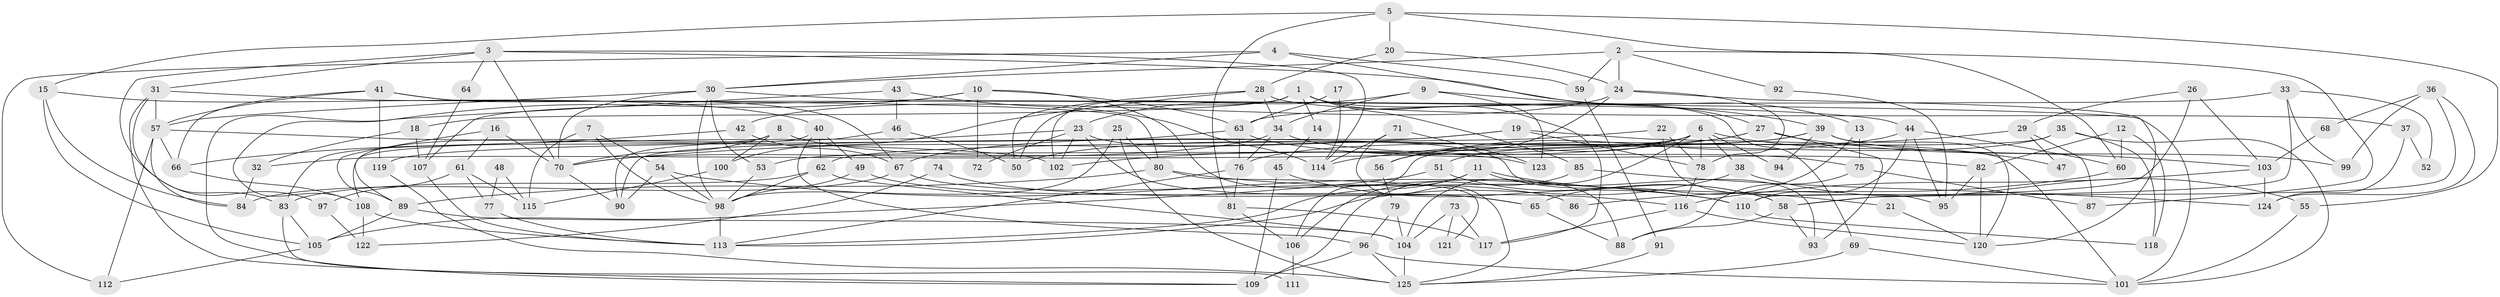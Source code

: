 // coarse degree distribution, {8: 0.07317073170731707, 6: 0.14634146341463414, 9: 0.06097560975609756, 5: 0.24390243902439024, 7: 0.04878048780487805, 2: 0.12195121951219512, 4: 0.07317073170731707, 3: 0.2073170731707317, 10: 0.024390243902439025}
// Generated by graph-tools (version 1.1) at 2025/52/02/27/25 19:52:07]
// undirected, 125 vertices, 250 edges
graph export_dot {
graph [start="1"]
  node [color=gray90,style=filled];
  1;
  2;
  3;
  4;
  5;
  6;
  7;
  8;
  9;
  10;
  11;
  12;
  13;
  14;
  15;
  16;
  17;
  18;
  19;
  20;
  21;
  22;
  23;
  24;
  25;
  26;
  27;
  28;
  29;
  30;
  31;
  32;
  33;
  34;
  35;
  36;
  37;
  38;
  39;
  40;
  41;
  42;
  43;
  44;
  45;
  46;
  47;
  48;
  49;
  50;
  51;
  52;
  53;
  54;
  55;
  56;
  57;
  58;
  59;
  60;
  61;
  62;
  63;
  64;
  65;
  66;
  67;
  68;
  69;
  70;
  71;
  72;
  73;
  74;
  75;
  76;
  77;
  78;
  79;
  80;
  81;
  82;
  83;
  84;
  85;
  86;
  87;
  88;
  89;
  90;
  91;
  92;
  93;
  94;
  95;
  96;
  97;
  98;
  99;
  100;
  101;
  102;
  103;
  104;
  105;
  106;
  107;
  108;
  109;
  110;
  111;
  112;
  113;
  114;
  115;
  116;
  117;
  118;
  119;
  120;
  121;
  122;
  123;
  124;
  125;
  1 -- 50;
  1 -- 85;
  1 -- 14;
  1 -- 18;
  1 -- 69;
  1 -- 102;
  1 -- 117;
  2 -- 30;
  2 -- 24;
  2 -- 59;
  2 -- 87;
  2 -- 92;
  3 -- 70;
  3 -- 13;
  3 -- 31;
  3 -- 64;
  3 -- 97;
  3 -- 114;
  4 -- 30;
  4 -- 112;
  4 -- 27;
  4 -- 59;
  5 -- 55;
  5 -- 15;
  5 -- 20;
  5 -- 60;
  5 -- 81;
  6 -- 104;
  6 -- 32;
  6 -- 38;
  6 -- 47;
  6 -- 53;
  6 -- 56;
  6 -- 78;
  6 -- 94;
  7 -- 98;
  7 -- 54;
  7 -- 115;
  8 -- 123;
  8 -- 83;
  8 -- 70;
  8 -- 100;
  9 -- 23;
  9 -- 39;
  9 -- 34;
  9 -- 123;
  10 -- 109;
  10 -- 88;
  10 -- 63;
  10 -- 72;
  10 -- 107;
  11 -- 113;
  11 -- 106;
  11 -- 21;
  11 -- 58;
  12 -- 82;
  12 -- 60;
  12 -- 118;
  13 -- 65;
  13 -- 75;
  14 -- 45;
  15 -- 105;
  15 -- 84;
  15 -- 40;
  16 -- 70;
  16 -- 89;
  16 -- 61;
  17 -- 63;
  17 -- 114;
  18 -- 107;
  18 -- 32;
  19 -- 70;
  19 -- 101;
  19 -- 78;
  19 -- 90;
  20 -- 24;
  20 -- 28;
  21 -- 120;
  22 -- 78;
  22 -- 62;
  22 -- 95;
  23 -- 65;
  23 -- 102;
  23 -- 72;
  23 -- 93;
  23 -- 108;
  24 -- 56;
  24 -- 78;
  24 -- 42;
  24 -- 120;
  25 -- 98;
  25 -- 80;
  25 -- 125;
  26 -- 58;
  26 -- 103;
  26 -- 29;
  27 -- 102;
  27 -- 50;
  27 -- 93;
  27 -- 103;
  28 -- 34;
  28 -- 37;
  28 -- 50;
  28 -- 100;
  29 -- 114;
  29 -- 47;
  29 -- 87;
  30 -- 53;
  30 -- 70;
  30 -- 57;
  30 -- 98;
  30 -- 101;
  31 -- 44;
  31 -- 57;
  31 -- 83;
  31 -- 109;
  32 -- 84;
  33 -- 63;
  33 -- 58;
  33 -- 52;
  33 -- 99;
  34 -- 76;
  34 -- 70;
  34 -- 75;
  35 -- 101;
  35 -- 118;
  35 -- 51;
  35 -- 106;
  36 -- 99;
  36 -- 110;
  36 -- 68;
  36 -- 124;
  37 -- 124;
  37 -- 52;
  38 -- 113;
  38 -- 55;
  39 -- 67;
  39 -- 120;
  39 -- 76;
  39 -- 94;
  39 -- 99;
  40 -- 96;
  40 -- 49;
  40 -- 62;
  40 -- 89;
  41 -- 57;
  41 -- 80;
  41 -- 66;
  41 -- 67;
  41 -- 119;
  42 -- 66;
  42 -- 67;
  43 -- 46;
  43 -- 108;
  43 -- 114;
  44 -- 95;
  44 -- 56;
  44 -- 60;
  44 -- 110;
  45 -- 110;
  45 -- 109;
  46 -- 90;
  46 -- 50;
  48 -- 77;
  48 -- 115;
  49 -- 98;
  49 -- 65;
  51 -- 58;
  51 -- 105;
  53 -- 98;
  54 -- 98;
  54 -- 90;
  54 -- 110;
  55 -- 101;
  56 -- 79;
  57 -- 66;
  57 -- 84;
  57 -- 102;
  57 -- 112;
  58 -- 93;
  58 -- 88;
  59 -- 91;
  60 -- 86;
  61 -- 115;
  61 -- 77;
  61 -- 97;
  62 -- 98;
  62 -- 83;
  62 -- 104;
  63 -- 119;
  63 -- 76;
  63 -- 82;
  64 -- 107;
  65 -- 88;
  66 -- 108;
  67 -- 84;
  67 -- 86;
  68 -- 103;
  69 -- 125;
  69 -- 101;
  70 -- 90;
  71 -- 125;
  71 -- 114;
  71 -- 123;
  73 -- 117;
  73 -- 104;
  73 -- 121;
  74 -- 122;
  74 -- 116;
  75 -- 87;
  75 -- 88;
  76 -- 81;
  76 -- 113;
  77 -- 113;
  78 -- 116;
  79 -- 96;
  79 -- 104;
  80 -- 89;
  80 -- 110;
  80 -- 121;
  81 -- 106;
  81 -- 117;
  82 -- 120;
  82 -- 95;
  83 -- 105;
  83 -- 111;
  85 -- 109;
  85 -- 124;
  89 -- 105;
  89 -- 104;
  91 -- 125;
  92 -- 95;
  96 -- 125;
  96 -- 101;
  96 -- 109;
  97 -- 122;
  98 -- 113;
  100 -- 115;
  103 -- 116;
  103 -- 124;
  104 -- 125;
  105 -- 112;
  106 -- 111;
  107 -- 113;
  108 -- 113;
  108 -- 122;
  110 -- 118;
  116 -- 117;
  116 -- 120;
  119 -- 125;
}
